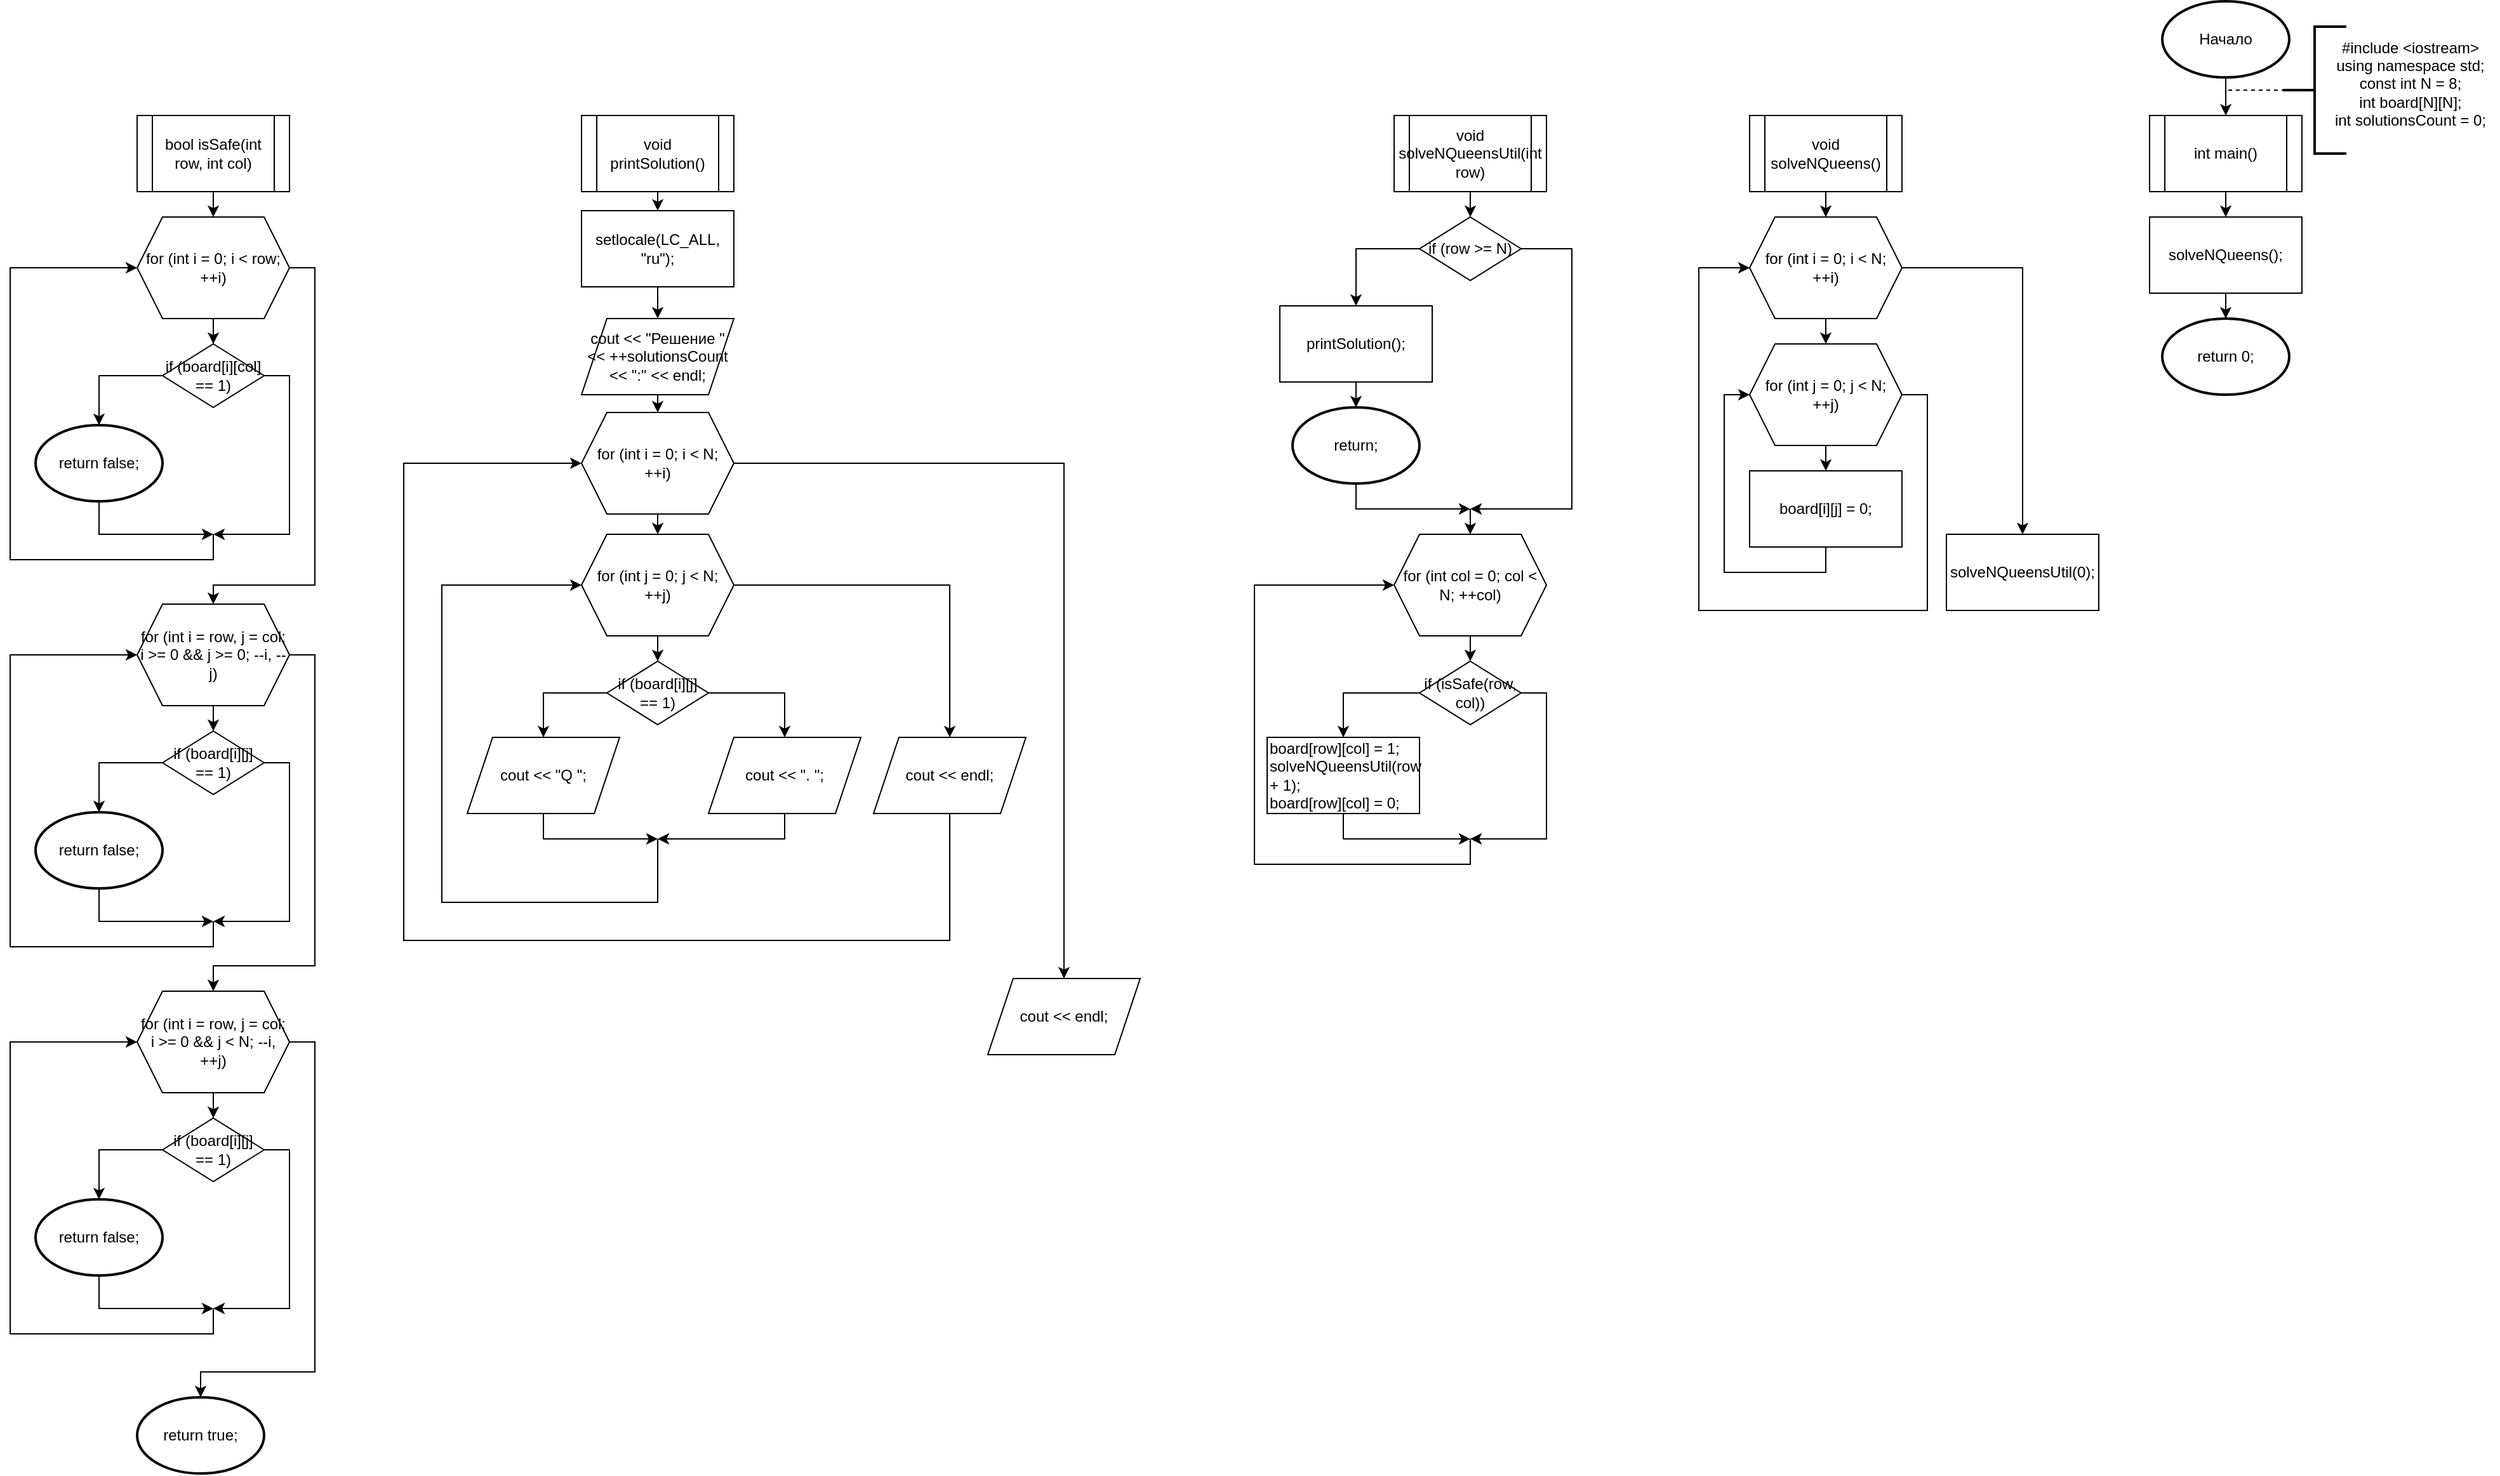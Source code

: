 <mxfile version="25.0.2">
  <diagram name="Страница — 1" id="7tdoHnyMfGlabLEgPhno">
    <mxGraphModel dx="1926" dy="1003" grid="1" gridSize="10" guides="1" tooltips="1" connect="1" arrows="1" fold="1" page="1" pageScale="1" pageWidth="1169" pageHeight="827" math="0" shadow="0">
      <root>
        <mxCell id="0" />
        <mxCell id="1" parent="0" />
        <mxCell id="VCUwvyoGhLZvTzWhiSm4-7" style="edgeStyle=orthogonalEdgeStyle;rounded=0;orthogonalLoop=1;jettySize=auto;html=1;exitX=0.5;exitY=1;exitDx=0;exitDy=0;exitPerimeter=0;entryX=0.5;entryY=0;entryDx=0;entryDy=0;" parent="1" source="VCUwvyoGhLZvTzWhiSm4-1" target="VCUwvyoGhLZvTzWhiSm4-6" edge="1">
          <mxGeometry relative="1" as="geometry" />
        </mxCell>
        <mxCell id="VCUwvyoGhLZvTzWhiSm4-1" value="Начало" style="strokeWidth=2;html=1;shape=mxgraph.flowchart.start_1;whiteSpace=wrap;" parent="1" vertex="1">
          <mxGeometry x="535" y="10" width="100" height="60" as="geometry" />
        </mxCell>
        <mxCell id="VCUwvyoGhLZvTzWhiSm4-2" style="edgeStyle=orthogonalEdgeStyle;rounded=0;orthogonalLoop=1;jettySize=auto;html=1;exitX=0.5;exitY=1;exitDx=0;exitDy=0;exitPerimeter=0;" parent="1" source="VCUwvyoGhLZvTzWhiSm4-1" target="VCUwvyoGhLZvTzWhiSm4-1" edge="1">
          <mxGeometry relative="1" as="geometry" />
        </mxCell>
        <mxCell id="VCUwvyoGhLZvTzWhiSm4-3" value="" style="strokeWidth=2;html=1;shape=mxgraph.flowchart.annotation_2;align=left;labelPosition=right;pointerEvents=1;" parent="1" vertex="1">
          <mxGeometry x="630" y="30" width="50" height="100" as="geometry" />
        </mxCell>
        <mxCell id="VCUwvyoGhLZvTzWhiSm4-4" value="" style="endArrow=none;dashed=1;html=1;rounded=0;entryX=0;entryY=0.5;entryDx=0;entryDy=0;entryPerimeter=0;exitX=0.5;exitY=1;exitDx=0;exitDy=0;exitPerimeter=0;" parent="1" source="VCUwvyoGhLZvTzWhiSm4-1" target="VCUwvyoGhLZvTzWhiSm4-3" edge="1">
          <mxGeometry width="50" height="50" relative="1" as="geometry">
            <mxPoint x="580" y="160" as="sourcePoint" />
            <mxPoint x="630" y="110" as="targetPoint" />
            <Array as="points">
              <mxPoint x="585" y="80" />
            </Array>
          </mxGeometry>
        </mxCell>
        <mxCell id="VCUwvyoGhLZvTzWhiSm4-5" value="&lt;div&gt;#include &amp;lt;iostream&amp;gt;&lt;/div&gt;&lt;div&gt;using namespace std;&lt;/div&gt;&lt;div&gt;&lt;div&gt;const int N = 8;&lt;/div&gt;&lt;div&gt;int board[N][N];&lt;/div&gt;&lt;div&gt;int solutionsCount = 0;&lt;/div&gt;&lt;/div&gt;" style="text;html=1;align=center;verticalAlign=middle;resizable=0;points=[];autosize=1;strokeColor=none;fillColor=none;" parent="1" vertex="1">
          <mxGeometry x="660" y="30" width="140" height="90" as="geometry" />
        </mxCell>
        <mxCell id="VCUwvyoGhLZvTzWhiSm4-10" style="edgeStyle=orthogonalEdgeStyle;rounded=0;orthogonalLoop=1;jettySize=auto;html=1;exitX=0.5;exitY=1;exitDx=0;exitDy=0;entryX=0.5;entryY=0;entryDx=0;entryDy=0;" parent="1" source="VCUwvyoGhLZvTzWhiSm4-6" target="VCUwvyoGhLZvTzWhiSm4-8" edge="1">
          <mxGeometry relative="1" as="geometry" />
        </mxCell>
        <mxCell id="VCUwvyoGhLZvTzWhiSm4-6" value="int main()" style="shape=process;whiteSpace=wrap;html=1;backgroundOutline=1;" parent="1" vertex="1">
          <mxGeometry x="525" y="100" width="120" height="60" as="geometry" />
        </mxCell>
        <mxCell id="VCUwvyoGhLZvTzWhiSm4-8" value="solveNQueens();" style="rounded=0;whiteSpace=wrap;html=1;" parent="1" vertex="1">
          <mxGeometry x="525" y="180" width="120" height="60" as="geometry" />
        </mxCell>
        <mxCell id="VCUwvyoGhLZvTzWhiSm4-9" value="return 0;" style="strokeWidth=2;html=1;shape=mxgraph.flowchart.start_1;whiteSpace=wrap;" parent="1" vertex="1">
          <mxGeometry x="535" y="260" width="100" height="60" as="geometry" />
        </mxCell>
        <mxCell id="VCUwvyoGhLZvTzWhiSm4-11" style="edgeStyle=orthogonalEdgeStyle;rounded=0;orthogonalLoop=1;jettySize=auto;html=1;exitX=0.5;exitY=1;exitDx=0;exitDy=0;entryX=0.5;entryY=0;entryDx=0;entryDy=0;entryPerimeter=0;" parent="1" source="VCUwvyoGhLZvTzWhiSm4-8" target="VCUwvyoGhLZvTzWhiSm4-9" edge="1">
          <mxGeometry relative="1" as="geometry" />
        </mxCell>
        <mxCell id="VCUwvyoGhLZvTzWhiSm4-15" style="edgeStyle=orthogonalEdgeStyle;rounded=0;orthogonalLoop=1;jettySize=auto;html=1;exitX=0.5;exitY=1;exitDx=0;exitDy=0;entryX=0.5;entryY=0;entryDx=0;entryDy=0;" parent="1" source="VCUwvyoGhLZvTzWhiSm4-13" target="VCUwvyoGhLZvTzWhiSm4-14" edge="1">
          <mxGeometry relative="1" as="geometry" />
        </mxCell>
        <mxCell id="VCUwvyoGhLZvTzWhiSm4-13" value="void solveNQueens()" style="shape=process;whiteSpace=wrap;html=1;backgroundOutline=1;" parent="1" vertex="1">
          <mxGeometry x="210" y="100" width="120" height="60" as="geometry" />
        </mxCell>
        <mxCell id="VCUwvyoGhLZvTzWhiSm4-17" style="edgeStyle=orthogonalEdgeStyle;rounded=0;orthogonalLoop=1;jettySize=auto;html=1;exitX=0.5;exitY=1;exitDx=0;exitDy=0;entryX=0.5;entryY=0;entryDx=0;entryDy=0;" parent="1" source="VCUwvyoGhLZvTzWhiSm4-14" target="VCUwvyoGhLZvTzWhiSm4-16" edge="1">
          <mxGeometry relative="1" as="geometry" />
        </mxCell>
        <mxCell id="VCUwvyoGhLZvTzWhiSm4-23" style="edgeStyle=orthogonalEdgeStyle;rounded=0;orthogonalLoop=1;jettySize=auto;html=1;exitX=1;exitY=0.5;exitDx=0;exitDy=0;entryX=0.5;entryY=0;entryDx=0;entryDy=0;" parent="1" source="VCUwvyoGhLZvTzWhiSm4-14" target="VCUwvyoGhLZvTzWhiSm4-22" edge="1">
          <mxGeometry relative="1" as="geometry" />
        </mxCell>
        <mxCell id="VCUwvyoGhLZvTzWhiSm4-14" value="for (int i = 0; i &lt; N; ++i)" style="shape=hexagon;perimeter=hexagonPerimeter2;whiteSpace=wrap;html=1;fixedSize=1;" parent="1" vertex="1">
          <mxGeometry x="210" y="180" width="120" height="80" as="geometry" />
        </mxCell>
        <mxCell id="VCUwvyoGhLZvTzWhiSm4-19" style="edgeStyle=orthogonalEdgeStyle;rounded=0;orthogonalLoop=1;jettySize=auto;html=1;exitX=0.5;exitY=1;exitDx=0;exitDy=0;entryX=0.5;entryY=0;entryDx=0;entryDy=0;" parent="1" source="VCUwvyoGhLZvTzWhiSm4-16" target="VCUwvyoGhLZvTzWhiSm4-18" edge="1">
          <mxGeometry relative="1" as="geometry" />
        </mxCell>
        <mxCell id="VCUwvyoGhLZvTzWhiSm4-21" style="edgeStyle=orthogonalEdgeStyle;rounded=0;orthogonalLoop=1;jettySize=auto;html=1;exitX=1;exitY=0.5;exitDx=0;exitDy=0;entryX=0;entryY=0.5;entryDx=0;entryDy=0;" parent="1" source="VCUwvyoGhLZvTzWhiSm4-16" target="VCUwvyoGhLZvTzWhiSm4-14" edge="1">
          <mxGeometry relative="1" as="geometry">
            <Array as="points">
              <mxPoint x="350" y="320" />
              <mxPoint x="350" y="490" />
              <mxPoint x="170" y="490" />
              <mxPoint x="170" y="220" />
            </Array>
          </mxGeometry>
        </mxCell>
        <mxCell id="VCUwvyoGhLZvTzWhiSm4-16" value="for (int j = 0; j &amp;lt; N; ++j)" style="shape=hexagon;perimeter=hexagonPerimeter2;whiteSpace=wrap;html=1;fixedSize=1;" parent="1" vertex="1">
          <mxGeometry x="210" y="280" width="120" height="80" as="geometry" />
        </mxCell>
        <mxCell id="VCUwvyoGhLZvTzWhiSm4-20" style="edgeStyle=orthogonalEdgeStyle;rounded=0;orthogonalLoop=1;jettySize=auto;html=1;exitX=0.5;exitY=1;exitDx=0;exitDy=0;entryX=0;entryY=0.5;entryDx=0;entryDy=0;" parent="1" source="VCUwvyoGhLZvTzWhiSm4-18" target="VCUwvyoGhLZvTzWhiSm4-16" edge="1">
          <mxGeometry relative="1" as="geometry" />
        </mxCell>
        <mxCell id="VCUwvyoGhLZvTzWhiSm4-18" value="board[i][j] = 0;" style="rounded=0;whiteSpace=wrap;html=1;" parent="1" vertex="1">
          <mxGeometry x="210" y="380" width="120" height="60" as="geometry" />
        </mxCell>
        <mxCell id="VCUwvyoGhLZvTzWhiSm4-22" value="solveNQueensUtil(0);" style="rounded=0;whiteSpace=wrap;html=1;" parent="1" vertex="1">
          <mxGeometry x="365" y="430" width="120" height="60" as="geometry" />
        </mxCell>
        <mxCell id="VCUwvyoGhLZvTzWhiSm4-26" style="edgeStyle=orthogonalEdgeStyle;rounded=0;orthogonalLoop=1;jettySize=auto;html=1;exitX=0.5;exitY=1;exitDx=0;exitDy=0;entryX=0.5;entryY=0;entryDx=0;entryDy=0;" parent="1" source="VCUwvyoGhLZvTzWhiSm4-24" target="VCUwvyoGhLZvTzWhiSm4-25" edge="1">
          <mxGeometry relative="1" as="geometry" />
        </mxCell>
        <mxCell id="VCUwvyoGhLZvTzWhiSm4-24" value="void solveNQueensUtil(int row)" style="shape=process;whiteSpace=wrap;html=1;backgroundOutline=1;" parent="1" vertex="1">
          <mxGeometry x="-70" y="100" width="120" height="60" as="geometry" />
        </mxCell>
        <mxCell id="VCUwvyoGhLZvTzWhiSm4-28" style="edgeStyle=orthogonalEdgeStyle;rounded=0;orthogonalLoop=1;jettySize=auto;html=1;exitX=0;exitY=0.5;exitDx=0;exitDy=0;entryX=0.5;entryY=0;entryDx=0;entryDy=0;" parent="1" source="VCUwvyoGhLZvTzWhiSm4-25" target="VCUwvyoGhLZvTzWhiSm4-27" edge="1">
          <mxGeometry relative="1" as="geometry" />
        </mxCell>
        <mxCell id="VCUwvyoGhLZvTzWhiSm4-32" style="edgeStyle=orthogonalEdgeStyle;rounded=0;orthogonalLoop=1;jettySize=auto;html=1;exitX=1;exitY=0.5;exitDx=0;exitDy=0;" parent="1" source="VCUwvyoGhLZvTzWhiSm4-25" edge="1">
          <mxGeometry relative="1" as="geometry">
            <mxPoint x="-10" y="410" as="targetPoint" />
            <Array as="points">
              <mxPoint x="70" y="205" />
              <mxPoint x="70" y="410" />
            </Array>
          </mxGeometry>
        </mxCell>
        <mxCell id="VCUwvyoGhLZvTzWhiSm4-25" value="if (row &amp;gt;= N)" style="rhombus;whiteSpace=wrap;html=1;" parent="1" vertex="1">
          <mxGeometry x="-50" y="180" width="80" height="50" as="geometry" />
        </mxCell>
        <mxCell id="VCUwvyoGhLZvTzWhiSm4-27" value="printSolution();" style="rounded=0;whiteSpace=wrap;html=1;" parent="1" vertex="1">
          <mxGeometry x="-160" y="250" width="120" height="60" as="geometry" />
        </mxCell>
        <mxCell id="VCUwvyoGhLZvTzWhiSm4-31" style="edgeStyle=orthogonalEdgeStyle;rounded=0;orthogonalLoop=1;jettySize=auto;html=1;exitX=0.5;exitY=1;exitDx=0;exitDy=0;exitPerimeter=0;" parent="1" source="VCUwvyoGhLZvTzWhiSm4-29" edge="1">
          <mxGeometry relative="1" as="geometry">
            <mxPoint x="-10" y="410" as="targetPoint" />
            <Array as="points">
              <mxPoint x="-100" y="410" />
            </Array>
          </mxGeometry>
        </mxCell>
        <mxCell id="VCUwvyoGhLZvTzWhiSm4-29" value="return;" style="strokeWidth=2;html=1;shape=mxgraph.flowchart.start_1;whiteSpace=wrap;" parent="1" vertex="1">
          <mxGeometry x="-150" y="330" width="100" height="60" as="geometry" />
        </mxCell>
        <mxCell id="VCUwvyoGhLZvTzWhiSm4-30" style="edgeStyle=orthogonalEdgeStyle;rounded=0;orthogonalLoop=1;jettySize=auto;html=1;exitX=0.5;exitY=1;exitDx=0;exitDy=0;entryX=0.5;entryY=0;entryDx=0;entryDy=0;entryPerimeter=0;" parent="1" source="VCUwvyoGhLZvTzWhiSm4-27" target="VCUwvyoGhLZvTzWhiSm4-29" edge="1">
          <mxGeometry relative="1" as="geometry" />
        </mxCell>
        <mxCell id="VCUwvyoGhLZvTzWhiSm4-36" style="edgeStyle=orthogonalEdgeStyle;rounded=0;orthogonalLoop=1;jettySize=auto;html=1;exitX=0.5;exitY=1;exitDx=0;exitDy=0;entryX=0.5;entryY=0;entryDx=0;entryDy=0;" parent="1" source="VCUwvyoGhLZvTzWhiSm4-33" target="VCUwvyoGhLZvTzWhiSm4-35" edge="1">
          <mxGeometry relative="1" as="geometry" />
        </mxCell>
        <mxCell id="VCUwvyoGhLZvTzWhiSm4-33" value="for (int col = 0; col &amp;lt; N; ++col)" style="shape=hexagon;perimeter=hexagonPerimeter2;whiteSpace=wrap;html=1;fixedSize=1;" parent="1" vertex="1">
          <mxGeometry x="-70" y="430" width="120" height="80" as="geometry" />
        </mxCell>
        <mxCell id="VCUwvyoGhLZvTzWhiSm4-34" value="" style="endArrow=classic;html=1;rounded=0;entryX=0.5;entryY=0;entryDx=0;entryDy=0;" parent="1" target="VCUwvyoGhLZvTzWhiSm4-33" edge="1">
          <mxGeometry width="50" height="50" relative="1" as="geometry">
            <mxPoint x="-10" y="410" as="sourcePoint" />
            <mxPoint x="40" y="360" as="targetPoint" />
          </mxGeometry>
        </mxCell>
        <mxCell id="VCUwvyoGhLZvTzWhiSm4-38" style="edgeStyle=orthogonalEdgeStyle;rounded=0;orthogonalLoop=1;jettySize=auto;html=1;exitX=0;exitY=0.5;exitDx=0;exitDy=0;entryX=0.5;entryY=0;entryDx=0;entryDy=0;" parent="1" source="VCUwvyoGhLZvTzWhiSm4-35" target="VCUwvyoGhLZvTzWhiSm4-37" edge="1">
          <mxGeometry relative="1" as="geometry" />
        </mxCell>
        <mxCell id="VCUwvyoGhLZvTzWhiSm4-40" style="edgeStyle=orthogonalEdgeStyle;rounded=0;orthogonalLoop=1;jettySize=auto;html=1;exitX=1;exitY=0.5;exitDx=0;exitDy=0;" parent="1" source="VCUwvyoGhLZvTzWhiSm4-35" edge="1">
          <mxGeometry relative="1" as="geometry">
            <mxPoint x="-10" y="670" as="targetPoint" />
            <Array as="points">
              <mxPoint x="50" y="555" />
              <mxPoint x="50" y="670" />
            </Array>
          </mxGeometry>
        </mxCell>
        <mxCell id="VCUwvyoGhLZvTzWhiSm4-35" value="if (isSafe(row, col))" style="rhombus;whiteSpace=wrap;html=1;" parent="1" vertex="1">
          <mxGeometry x="-50" y="530" width="80" height="50" as="geometry" />
        </mxCell>
        <mxCell id="VCUwvyoGhLZvTzWhiSm4-39" style="edgeStyle=orthogonalEdgeStyle;rounded=0;orthogonalLoop=1;jettySize=auto;html=1;exitX=0.5;exitY=1;exitDx=0;exitDy=0;" parent="1" source="VCUwvyoGhLZvTzWhiSm4-37" edge="1">
          <mxGeometry relative="1" as="geometry">
            <mxPoint x="-10" y="670" as="targetPoint" />
            <Array as="points">
              <mxPoint x="-110" y="670" />
            </Array>
          </mxGeometry>
        </mxCell>
        <mxCell id="VCUwvyoGhLZvTzWhiSm4-37" value="&lt;div&gt;board[row][col] = 1;&lt;/div&gt;&lt;div&gt;solveNQueensUtil(row + 1);&lt;/div&gt;&lt;div&gt;board[row][col] = 0;&lt;/div&gt;" style="rounded=0;whiteSpace=wrap;html=1;align=left;" parent="1" vertex="1">
          <mxGeometry x="-170" y="590" width="120" height="60" as="geometry" />
        </mxCell>
        <mxCell id="VCUwvyoGhLZvTzWhiSm4-41" value="" style="endArrow=classic;html=1;rounded=0;entryX=0;entryY=0.5;entryDx=0;entryDy=0;" parent="1" target="VCUwvyoGhLZvTzWhiSm4-33" edge="1">
          <mxGeometry width="50" height="50" relative="1" as="geometry">
            <mxPoint x="-10" y="670" as="sourcePoint" />
            <mxPoint x="40" y="610" as="targetPoint" />
            <Array as="points">
              <mxPoint x="-10" y="690" />
              <mxPoint x="-180" y="690" />
              <mxPoint x="-180" y="470" />
            </Array>
          </mxGeometry>
        </mxCell>
        <mxCell id="VCUwvyoGhLZvTzWhiSm4-46" style="edgeStyle=orthogonalEdgeStyle;rounded=0;orthogonalLoop=1;jettySize=auto;html=1;exitX=0.5;exitY=1;exitDx=0;exitDy=0;entryX=0.5;entryY=0;entryDx=0;entryDy=0;" parent="1" source="VCUwvyoGhLZvTzWhiSm4-42" target="VCUwvyoGhLZvTzWhiSm4-43" edge="1">
          <mxGeometry relative="1" as="geometry" />
        </mxCell>
        <mxCell id="VCUwvyoGhLZvTzWhiSm4-42" value="void printSolution()" style="shape=process;whiteSpace=wrap;html=1;backgroundOutline=1;" parent="1" vertex="1">
          <mxGeometry x="-710" y="100" width="120" height="60" as="geometry" />
        </mxCell>
        <mxCell id="VCUwvyoGhLZvTzWhiSm4-47" style="edgeStyle=orthogonalEdgeStyle;rounded=0;orthogonalLoop=1;jettySize=auto;html=1;exitX=0.5;exitY=1;exitDx=0;exitDy=0;entryX=0.5;entryY=0;entryDx=0;entryDy=0;" parent="1" source="VCUwvyoGhLZvTzWhiSm4-43" target="VCUwvyoGhLZvTzWhiSm4-44" edge="1">
          <mxGeometry relative="1" as="geometry" />
        </mxCell>
        <mxCell id="VCUwvyoGhLZvTzWhiSm4-43" value="setlocale(LC_ALL, &quot;ru&quot;);" style="rounded=0;whiteSpace=wrap;html=1;" parent="1" vertex="1">
          <mxGeometry x="-710" y="175" width="120" height="60" as="geometry" />
        </mxCell>
        <mxCell id="VCUwvyoGhLZvTzWhiSm4-48" style="edgeStyle=orthogonalEdgeStyle;rounded=0;orthogonalLoop=1;jettySize=auto;html=1;exitX=0.5;exitY=1;exitDx=0;exitDy=0;entryX=0.5;entryY=0;entryDx=0;entryDy=0;" parent="1" source="VCUwvyoGhLZvTzWhiSm4-44" target="VCUwvyoGhLZvTzWhiSm4-45" edge="1">
          <mxGeometry relative="1" as="geometry" />
        </mxCell>
        <mxCell id="VCUwvyoGhLZvTzWhiSm4-44" value="cout &amp;lt;&amp;lt; &quot;Решение &quot; &amp;lt;&amp;lt; ++solutionsCount &amp;lt;&amp;lt; &quot;:&quot; &amp;lt;&amp;lt; endl;" style="shape=parallelogram;perimeter=parallelogramPerimeter;whiteSpace=wrap;html=1;fixedSize=1;" parent="1" vertex="1">
          <mxGeometry x="-710" y="260" width="120" height="60" as="geometry" />
        </mxCell>
        <mxCell id="VCUwvyoGhLZvTzWhiSm4-50" style="edgeStyle=orthogonalEdgeStyle;rounded=0;orthogonalLoop=1;jettySize=auto;html=1;exitX=0.5;exitY=1;exitDx=0;exitDy=0;entryX=0.5;entryY=0;entryDx=0;entryDy=0;" parent="1" source="VCUwvyoGhLZvTzWhiSm4-45" target="VCUwvyoGhLZvTzWhiSm4-49" edge="1">
          <mxGeometry relative="1" as="geometry" />
        </mxCell>
        <mxCell id="31v7jMnxDXzGjl-zNSFE-6" style="edgeStyle=orthogonalEdgeStyle;rounded=0;orthogonalLoop=1;jettySize=auto;html=1;exitX=1;exitY=0.5;exitDx=0;exitDy=0;entryX=0.5;entryY=0;entryDx=0;entryDy=0;" edge="1" parent="1" source="VCUwvyoGhLZvTzWhiSm4-45" target="31v7jMnxDXzGjl-zNSFE-5">
          <mxGeometry relative="1" as="geometry" />
        </mxCell>
        <mxCell id="VCUwvyoGhLZvTzWhiSm4-45" value="for (int i = 0; i &amp;lt; N; ++i)" style="shape=hexagon;perimeter=hexagonPerimeter2;whiteSpace=wrap;html=1;fixedSize=1;" parent="1" vertex="1">
          <mxGeometry x="-710" y="334" width="120" height="80" as="geometry" />
        </mxCell>
        <mxCell id="VCUwvyoGhLZvTzWhiSm4-52" style="edgeStyle=orthogonalEdgeStyle;rounded=0;orthogonalLoop=1;jettySize=auto;html=1;exitX=0.5;exitY=1;exitDx=0;exitDy=0;entryX=0.5;entryY=0;entryDx=0;entryDy=0;" parent="1" source="VCUwvyoGhLZvTzWhiSm4-49" target="VCUwvyoGhLZvTzWhiSm4-51" edge="1">
          <mxGeometry relative="1" as="geometry" />
        </mxCell>
        <mxCell id="31v7jMnxDXzGjl-zNSFE-3" style="edgeStyle=orthogonalEdgeStyle;rounded=0;orthogonalLoop=1;jettySize=auto;html=1;exitX=1;exitY=0.5;exitDx=0;exitDy=0;entryX=0.5;entryY=0;entryDx=0;entryDy=0;" edge="1" parent="1" source="VCUwvyoGhLZvTzWhiSm4-49" target="31v7jMnxDXzGjl-zNSFE-2">
          <mxGeometry relative="1" as="geometry" />
        </mxCell>
        <mxCell id="VCUwvyoGhLZvTzWhiSm4-49" value="for (int j = 0; j &amp;lt; N; ++j)" style="shape=hexagon;perimeter=hexagonPerimeter2;whiteSpace=wrap;html=1;fixedSize=1;" parent="1" vertex="1">
          <mxGeometry x="-710" y="430" width="120" height="80" as="geometry" />
        </mxCell>
        <mxCell id="VCUwvyoGhLZvTzWhiSm4-55" style="edgeStyle=orthogonalEdgeStyle;rounded=0;orthogonalLoop=1;jettySize=auto;html=1;exitX=0;exitY=0.5;exitDx=0;exitDy=0;entryX=0.5;entryY=0;entryDx=0;entryDy=0;" parent="1" source="VCUwvyoGhLZvTzWhiSm4-51" target="VCUwvyoGhLZvTzWhiSm4-53" edge="1">
          <mxGeometry relative="1" as="geometry" />
        </mxCell>
        <mxCell id="VCUwvyoGhLZvTzWhiSm4-56" style="edgeStyle=orthogonalEdgeStyle;rounded=0;orthogonalLoop=1;jettySize=auto;html=1;exitX=1;exitY=0.5;exitDx=0;exitDy=0;entryX=0.5;entryY=0;entryDx=0;entryDy=0;" parent="1" source="VCUwvyoGhLZvTzWhiSm4-51" target="VCUwvyoGhLZvTzWhiSm4-54" edge="1">
          <mxGeometry relative="1" as="geometry" />
        </mxCell>
        <mxCell id="VCUwvyoGhLZvTzWhiSm4-51" value="if (board[i][j] == 1)" style="rhombus;whiteSpace=wrap;html=1;" parent="1" vertex="1">
          <mxGeometry x="-690" y="530" width="80" height="50" as="geometry" />
        </mxCell>
        <mxCell id="VCUwvyoGhLZvTzWhiSm4-57" style="edgeStyle=orthogonalEdgeStyle;rounded=0;orthogonalLoop=1;jettySize=auto;html=1;exitX=0.5;exitY=1;exitDx=0;exitDy=0;" parent="1" source="VCUwvyoGhLZvTzWhiSm4-53" edge="1">
          <mxGeometry relative="1" as="geometry">
            <mxPoint x="-650" y="670" as="targetPoint" />
            <Array as="points">
              <mxPoint x="-740" y="670" />
            </Array>
          </mxGeometry>
        </mxCell>
        <mxCell id="VCUwvyoGhLZvTzWhiSm4-53" value="cout &amp;lt;&amp;lt; &quot;Q &quot;;" style="shape=parallelogram;perimeter=parallelogramPerimeter;whiteSpace=wrap;html=1;fixedSize=1;" parent="1" vertex="1">
          <mxGeometry x="-800" y="590" width="120" height="60" as="geometry" />
        </mxCell>
        <mxCell id="VCUwvyoGhLZvTzWhiSm4-58" style="edgeStyle=orthogonalEdgeStyle;rounded=0;orthogonalLoop=1;jettySize=auto;html=1;exitX=0.5;exitY=1;exitDx=0;exitDy=0;" parent="1" source="VCUwvyoGhLZvTzWhiSm4-54" edge="1">
          <mxGeometry relative="1" as="geometry">
            <mxPoint x="-650" y="670" as="targetPoint" />
            <Array as="points">
              <mxPoint x="-550" y="670" />
            </Array>
          </mxGeometry>
        </mxCell>
        <mxCell id="VCUwvyoGhLZvTzWhiSm4-54" value="cout &amp;lt;&amp;lt; &quot;. &quot;;" style="shape=parallelogram;perimeter=parallelogramPerimeter;whiteSpace=wrap;html=1;fixedSize=1;" parent="1" vertex="1">
          <mxGeometry x="-610" y="590" width="120" height="60" as="geometry" />
        </mxCell>
        <mxCell id="31v7jMnxDXzGjl-zNSFE-1" value="" style="endArrow=classic;html=1;rounded=0;entryX=0;entryY=0.5;entryDx=0;entryDy=0;" edge="1" parent="1" target="VCUwvyoGhLZvTzWhiSm4-49">
          <mxGeometry width="50" height="50" relative="1" as="geometry">
            <mxPoint x="-650" y="670" as="sourcePoint" />
            <mxPoint x="-600" y="620" as="targetPoint" />
            <Array as="points">
              <mxPoint x="-650" y="720" />
              <mxPoint x="-820" y="720" />
              <mxPoint x="-820" y="600" />
              <mxPoint x="-820" y="470" />
            </Array>
          </mxGeometry>
        </mxCell>
        <mxCell id="31v7jMnxDXzGjl-zNSFE-4" style="edgeStyle=orthogonalEdgeStyle;rounded=0;orthogonalLoop=1;jettySize=auto;html=1;exitX=0.5;exitY=1;exitDx=0;exitDy=0;entryX=0;entryY=0.5;entryDx=0;entryDy=0;" edge="1" parent="1" source="31v7jMnxDXzGjl-zNSFE-2" target="VCUwvyoGhLZvTzWhiSm4-45">
          <mxGeometry relative="1" as="geometry">
            <Array as="points">
              <mxPoint x="-420" y="750" />
              <mxPoint x="-850" y="750" />
              <mxPoint x="-850" y="374" />
            </Array>
          </mxGeometry>
        </mxCell>
        <mxCell id="31v7jMnxDXzGjl-zNSFE-2" value="cout &amp;lt;&amp;lt; endl;" style="shape=parallelogram;perimeter=parallelogramPerimeter;whiteSpace=wrap;html=1;fixedSize=1;" vertex="1" parent="1">
          <mxGeometry x="-480" y="590" width="120" height="60" as="geometry" />
        </mxCell>
        <mxCell id="31v7jMnxDXzGjl-zNSFE-5" value="cout &amp;lt;&amp;lt; endl;" style="shape=parallelogram;perimeter=parallelogramPerimeter;whiteSpace=wrap;html=1;fixedSize=1;" vertex="1" parent="1">
          <mxGeometry x="-390" y="780" width="120" height="60" as="geometry" />
        </mxCell>
        <mxCell id="31v7jMnxDXzGjl-zNSFE-10" style="edgeStyle=orthogonalEdgeStyle;rounded=0;orthogonalLoop=1;jettySize=auto;html=1;exitX=0.5;exitY=1;exitDx=0;exitDy=0;entryX=0.5;entryY=0;entryDx=0;entryDy=0;" edge="1" parent="1" source="31v7jMnxDXzGjl-zNSFE-7" target="31v7jMnxDXzGjl-zNSFE-8">
          <mxGeometry relative="1" as="geometry" />
        </mxCell>
        <mxCell id="31v7jMnxDXzGjl-zNSFE-7" value="bool isSafe(int row, int col)" style="shape=process;whiteSpace=wrap;html=1;backgroundOutline=1;" vertex="1" parent="1">
          <mxGeometry x="-1060" y="100" width="120" height="60" as="geometry" />
        </mxCell>
        <mxCell id="31v7jMnxDXzGjl-zNSFE-11" style="edgeStyle=orthogonalEdgeStyle;rounded=0;orthogonalLoop=1;jettySize=auto;html=1;exitX=0.5;exitY=1;exitDx=0;exitDy=0;entryX=0.5;entryY=0;entryDx=0;entryDy=0;" edge="1" parent="1" source="31v7jMnxDXzGjl-zNSFE-8" target="31v7jMnxDXzGjl-zNSFE-9">
          <mxGeometry relative="1" as="geometry" />
        </mxCell>
        <mxCell id="31v7jMnxDXzGjl-zNSFE-28" style="edgeStyle=orthogonalEdgeStyle;rounded=0;orthogonalLoop=1;jettySize=auto;html=1;exitX=1;exitY=0.5;exitDx=0;exitDy=0;entryX=0.5;entryY=0;entryDx=0;entryDy=0;" edge="1" parent="1" source="31v7jMnxDXzGjl-zNSFE-8" target="31v7jMnxDXzGjl-zNSFE-21">
          <mxGeometry relative="1" as="geometry">
            <Array as="points">
              <mxPoint x="-920" y="220" />
              <mxPoint x="-920" y="470" />
              <mxPoint x="-1000" y="470" />
            </Array>
          </mxGeometry>
        </mxCell>
        <mxCell id="31v7jMnxDXzGjl-zNSFE-8" value="for (int i = 0; i &amp;lt; row; ++i)" style="shape=hexagon;perimeter=hexagonPerimeter2;whiteSpace=wrap;html=1;fixedSize=1;" vertex="1" parent="1">
          <mxGeometry x="-1060" y="180" width="120" height="80" as="geometry" />
        </mxCell>
        <mxCell id="31v7jMnxDXzGjl-zNSFE-18" style="edgeStyle=orthogonalEdgeStyle;rounded=0;orthogonalLoop=1;jettySize=auto;html=1;exitX=1;exitY=0.5;exitDx=0;exitDy=0;" edge="1" parent="1" source="31v7jMnxDXzGjl-zNSFE-9">
          <mxGeometry relative="1" as="geometry">
            <mxPoint x="-1000" y="430" as="targetPoint" />
            <Array as="points">
              <mxPoint x="-940" y="305" />
              <mxPoint x="-940" y="430" />
            </Array>
          </mxGeometry>
        </mxCell>
        <mxCell id="31v7jMnxDXzGjl-zNSFE-9" value="if (board[i][col] == 1)" style="rhombus;whiteSpace=wrap;html=1;" vertex="1" parent="1">
          <mxGeometry x="-1040" y="280" width="80" height="50" as="geometry" />
        </mxCell>
        <mxCell id="31v7jMnxDXzGjl-zNSFE-17" style="edgeStyle=orthogonalEdgeStyle;rounded=0;orthogonalLoop=1;jettySize=auto;html=1;exitX=0.5;exitY=1;exitDx=0;exitDy=0;exitPerimeter=0;" edge="1" parent="1" source="31v7jMnxDXzGjl-zNSFE-13">
          <mxGeometry relative="1" as="geometry">
            <mxPoint x="-1000" y="430" as="targetPoint" />
            <Array as="points">
              <mxPoint x="-1090" y="430" />
            </Array>
          </mxGeometry>
        </mxCell>
        <mxCell id="31v7jMnxDXzGjl-zNSFE-13" value="return false;" style="strokeWidth=2;html=1;shape=mxgraph.flowchart.start_1;whiteSpace=wrap;" vertex="1" parent="1">
          <mxGeometry x="-1140" y="344" width="100" height="60" as="geometry" />
        </mxCell>
        <mxCell id="31v7jMnxDXzGjl-zNSFE-14" style="edgeStyle=orthogonalEdgeStyle;rounded=0;orthogonalLoop=1;jettySize=auto;html=1;exitX=0;exitY=0.5;exitDx=0;exitDy=0;entryX=0.5;entryY=0;entryDx=0;entryDy=0;entryPerimeter=0;" edge="1" parent="1" source="31v7jMnxDXzGjl-zNSFE-9" target="31v7jMnxDXzGjl-zNSFE-13">
          <mxGeometry relative="1" as="geometry" />
        </mxCell>
        <mxCell id="31v7jMnxDXzGjl-zNSFE-19" value="" style="endArrow=classic;html=1;rounded=0;entryX=0;entryY=0.5;entryDx=0;entryDy=0;" edge="1" parent="1" target="31v7jMnxDXzGjl-zNSFE-8">
          <mxGeometry width="50" height="50" relative="1" as="geometry">
            <mxPoint x="-1000" y="430" as="sourcePoint" />
            <mxPoint x="-950" y="380" as="targetPoint" />
            <Array as="points">
              <mxPoint x="-1000" y="450" />
              <mxPoint x="-1160" y="450" />
              <mxPoint x="-1160" y="220" />
            </Array>
          </mxGeometry>
        </mxCell>
        <mxCell id="31v7jMnxDXzGjl-zNSFE-20" style="edgeStyle=orthogonalEdgeStyle;rounded=0;orthogonalLoop=1;jettySize=auto;html=1;exitX=0.5;exitY=1;exitDx=0;exitDy=0;entryX=0.5;entryY=0;entryDx=0;entryDy=0;" edge="1" parent="1" source="31v7jMnxDXzGjl-zNSFE-21" target="31v7jMnxDXzGjl-zNSFE-23">
          <mxGeometry relative="1" as="geometry" />
        </mxCell>
        <mxCell id="31v7jMnxDXzGjl-zNSFE-37" style="edgeStyle=orthogonalEdgeStyle;rounded=0;orthogonalLoop=1;jettySize=auto;html=1;exitX=1;exitY=0.5;exitDx=0;exitDy=0;entryX=0.5;entryY=0;entryDx=0;entryDy=0;" edge="1" parent="1" source="31v7jMnxDXzGjl-zNSFE-21" target="31v7jMnxDXzGjl-zNSFE-30">
          <mxGeometry relative="1" as="geometry">
            <Array as="points">
              <mxPoint x="-920" y="525" />
              <mxPoint x="-920" y="770" />
              <mxPoint x="-1000" y="770" />
            </Array>
          </mxGeometry>
        </mxCell>
        <mxCell id="31v7jMnxDXzGjl-zNSFE-21" value="for (int i = row, j = col; i &amp;gt;= 0 &amp;amp;&amp;amp; j &amp;gt;= 0; --i, --j)" style="shape=hexagon;perimeter=hexagonPerimeter2;whiteSpace=wrap;html=1;fixedSize=1;" vertex="1" parent="1">
          <mxGeometry x="-1060" y="485" width="120" height="80" as="geometry" />
        </mxCell>
        <mxCell id="31v7jMnxDXzGjl-zNSFE-22" style="edgeStyle=orthogonalEdgeStyle;rounded=0;orthogonalLoop=1;jettySize=auto;html=1;exitX=1;exitY=0.5;exitDx=0;exitDy=0;" edge="1" parent="1" source="31v7jMnxDXzGjl-zNSFE-23">
          <mxGeometry relative="1" as="geometry">
            <mxPoint x="-1000" y="735" as="targetPoint" />
            <Array as="points">
              <mxPoint x="-940" y="610" />
              <mxPoint x="-940" y="735" />
            </Array>
          </mxGeometry>
        </mxCell>
        <mxCell id="31v7jMnxDXzGjl-zNSFE-23" value="if (board[i][j] == 1)" style="rhombus;whiteSpace=wrap;html=1;" vertex="1" parent="1">
          <mxGeometry x="-1040" y="585" width="80" height="50" as="geometry" />
        </mxCell>
        <mxCell id="31v7jMnxDXzGjl-zNSFE-24" style="edgeStyle=orthogonalEdgeStyle;rounded=0;orthogonalLoop=1;jettySize=auto;html=1;exitX=0.5;exitY=1;exitDx=0;exitDy=0;exitPerimeter=0;" edge="1" parent="1" source="31v7jMnxDXzGjl-zNSFE-25">
          <mxGeometry relative="1" as="geometry">
            <mxPoint x="-1000" y="735" as="targetPoint" />
            <Array as="points">
              <mxPoint x="-1090" y="735" />
            </Array>
          </mxGeometry>
        </mxCell>
        <mxCell id="31v7jMnxDXzGjl-zNSFE-25" value="return false;" style="strokeWidth=2;html=1;shape=mxgraph.flowchart.start_1;whiteSpace=wrap;" vertex="1" parent="1">
          <mxGeometry x="-1140" y="649" width="100" height="60" as="geometry" />
        </mxCell>
        <mxCell id="31v7jMnxDXzGjl-zNSFE-26" style="edgeStyle=orthogonalEdgeStyle;rounded=0;orthogonalLoop=1;jettySize=auto;html=1;exitX=0;exitY=0.5;exitDx=0;exitDy=0;entryX=0.5;entryY=0;entryDx=0;entryDy=0;entryPerimeter=0;" edge="1" parent="1" source="31v7jMnxDXzGjl-zNSFE-23" target="31v7jMnxDXzGjl-zNSFE-25">
          <mxGeometry relative="1" as="geometry" />
        </mxCell>
        <mxCell id="31v7jMnxDXzGjl-zNSFE-27" value="" style="endArrow=classic;html=1;rounded=0;entryX=0;entryY=0.5;entryDx=0;entryDy=0;" edge="1" parent="1" target="31v7jMnxDXzGjl-zNSFE-21">
          <mxGeometry width="50" height="50" relative="1" as="geometry">
            <mxPoint x="-1000" y="735" as="sourcePoint" />
            <mxPoint x="-950" y="685" as="targetPoint" />
            <Array as="points">
              <mxPoint x="-1000" y="755" />
              <mxPoint x="-1160" y="755" />
              <mxPoint x="-1160" y="525" />
            </Array>
          </mxGeometry>
        </mxCell>
        <mxCell id="31v7jMnxDXzGjl-zNSFE-29" style="edgeStyle=orthogonalEdgeStyle;rounded=0;orthogonalLoop=1;jettySize=auto;html=1;exitX=0.5;exitY=1;exitDx=0;exitDy=0;entryX=0.5;entryY=0;entryDx=0;entryDy=0;" edge="1" parent="1" source="31v7jMnxDXzGjl-zNSFE-30" target="31v7jMnxDXzGjl-zNSFE-32">
          <mxGeometry relative="1" as="geometry" />
        </mxCell>
        <mxCell id="31v7jMnxDXzGjl-zNSFE-30" value="for (int i = row, j = col; i &amp;gt;= 0 &amp;amp;&amp;amp; j &amp;lt; N; --i, ++j)" style="shape=hexagon;perimeter=hexagonPerimeter2;whiteSpace=wrap;html=1;fixedSize=1;" vertex="1" parent="1">
          <mxGeometry x="-1060" y="790" width="120" height="80" as="geometry" />
        </mxCell>
        <mxCell id="31v7jMnxDXzGjl-zNSFE-31" style="edgeStyle=orthogonalEdgeStyle;rounded=0;orthogonalLoop=1;jettySize=auto;html=1;exitX=1;exitY=0.5;exitDx=0;exitDy=0;" edge="1" parent="1" source="31v7jMnxDXzGjl-zNSFE-32">
          <mxGeometry relative="1" as="geometry">
            <mxPoint x="-1000" y="1040" as="targetPoint" />
            <Array as="points">
              <mxPoint x="-940" y="915" />
              <mxPoint x="-940" y="1040" />
            </Array>
          </mxGeometry>
        </mxCell>
        <mxCell id="31v7jMnxDXzGjl-zNSFE-32" value="if (board[i][j] == 1)" style="rhombus;whiteSpace=wrap;html=1;" vertex="1" parent="1">
          <mxGeometry x="-1040" y="890" width="80" height="50" as="geometry" />
        </mxCell>
        <mxCell id="31v7jMnxDXzGjl-zNSFE-33" style="edgeStyle=orthogonalEdgeStyle;rounded=0;orthogonalLoop=1;jettySize=auto;html=1;exitX=0.5;exitY=1;exitDx=0;exitDy=0;exitPerimeter=0;" edge="1" parent="1" source="31v7jMnxDXzGjl-zNSFE-34">
          <mxGeometry relative="1" as="geometry">
            <mxPoint x="-1000" y="1040" as="targetPoint" />
            <Array as="points">
              <mxPoint x="-1090" y="1040" />
            </Array>
          </mxGeometry>
        </mxCell>
        <mxCell id="31v7jMnxDXzGjl-zNSFE-34" value="return false;" style="strokeWidth=2;html=1;shape=mxgraph.flowchart.start_1;whiteSpace=wrap;" vertex="1" parent="1">
          <mxGeometry x="-1140" y="954" width="100" height="60" as="geometry" />
        </mxCell>
        <mxCell id="31v7jMnxDXzGjl-zNSFE-35" style="edgeStyle=orthogonalEdgeStyle;rounded=0;orthogonalLoop=1;jettySize=auto;html=1;exitX=0;exitY=0.5;exitDx=0;exitDy=0;entryX=0.5;entryY=0;entryDx=0;entryDy=0;entryPerimeter=0;" edge="1" parent="1" source="31v7jMnxDXzGjl-zNSFE-32" target="31v7jMnxDXzGjl-zNSFE-34">
          <mxGeometry relative="1" as="geometry" />
        </mxCell>
        <mxCell id="31v7jMnxDXzGjl-zNSFE-36" value="" style="endArrow=classic;html=1;rounded=0;entryX=0;entryY=0.5;entryDx=0;entryDy=0;" edge="1" parent="1" target="31v7jMnxDXzGjl-zNSFE-30">
          <mxGeometry width="50" height="50" relative="1" as="geometry">
            <mxPoint x="-1000" y="1040" as="sourcePoint" />
            <mxPoint x="-950" y="990" as="targetPoint" />
            <Array as="points">
              <mxPoint x="-1000" y="1060" />
              <mxPoint x="-1160" y="1060" />
              <mxPoint x="-1160" y="830" />
            </Array>
          </mxGeometry>
        </mxCell>
        <mxCell id="31v7jMnxDXzGjl-zNSFE-38" value="return true;" style="strokeWidth=2;html=1;shape=mxgraph.flowchart.start_1;whiteSpace=wrap;" vertex="1" parent="1">
          <mxGeometry x="-1060" y="1110" width="100" height="60" as="geometry" />
        </mxCell>
        <mxCell id="31v7jMnxDXzGjl-zNSFE-39" style="edgeStyle=orthogonalEdgeStyle;rounded=0;orthogonalLoop=1;jettySize=auto;html=1;exitX=1;exitY=0.5;exitDx=0;exitDy=0;entryX=0.5;entryY=0;entryDx=0;entryDy=0;entryPerimeter=0;" edge="1" parent="1" source="31v7jMnxDXzGjl-zNSFE-30" target="31v7jMnxDXzGjl-zNSFE-38">
          <mxGeometry relative="1" as="geometry">
            <Array as="points">
              <mxPoint x="-920" y="830" />
              <mxPoint x="-920" y="1090" />
              <mxPoint x="-1010" y="1090" />
            </Array>
          </mxGeometry>
        </mxCell>
      </root>
    </mxGraphModel>
  </diagram>
</mxfile>
